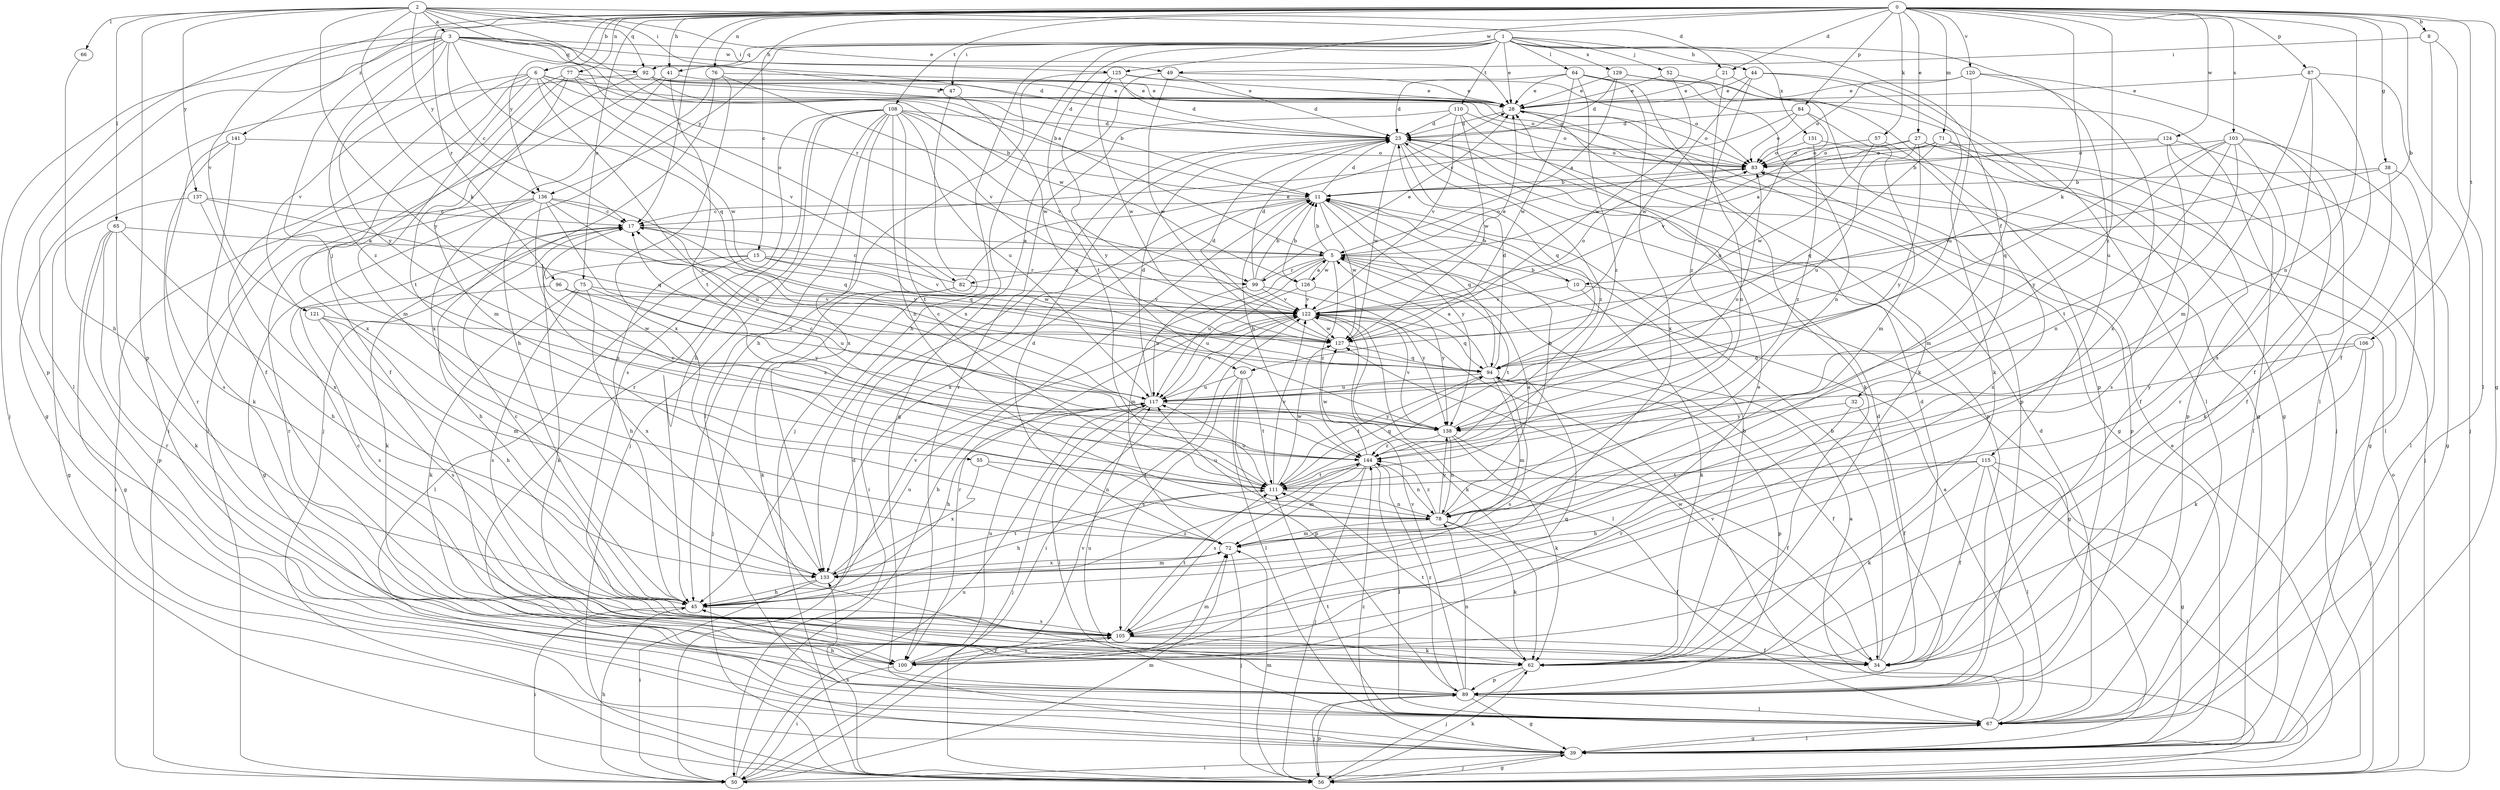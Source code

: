 strict digraph  {
0;
1;
2;
3;
5;
6;
8;
10;
11;
15;
17;
21;
23;
27;
28;
32;
34;
38;
39;
41;
44;
45;
47;
49;
50;
52;
55;
56;
57;
60;
62;
64;
65;
66;
67;
71;
72;
75;
76;
77;
78;
82;
83;
84;
87;
89;
92;
94;
96;
99;
100;
103;
105;
106;
108;
110;
111;
115;
117;
120;
121;
122;
124;
125;
126;
127;
129;
131;
133;
136;
137;
138;
141;
144;
0 -> 6  [label=b];
0 -> 8  [label=b];
0 -> 10  [label=b];
0 -> 15  [label=c];
0 -> 17  [label=c];
0 -> 21  [label=d];
0 -> 27  [label=e];
0 -> 38  [label=g];
0 -> 39  [label=g];
0 -> 41  [label=h];
0 -> 57  [label=k];
0 -> 60  [label=k];
0 -> 71  [label=m];
0 -> 75  [label=n];
0 -> 76  [label=n];
0 -> 77  [label=n];
0 -> 78  [label=n];
0 -> 84  [label=p];
0 -> 87  [label=p];
0 -> 96  [label=r];
0 -> 103  [label=s];
0 -> 106  [label=t];
0 -> 108  [label=t];
0 -> 120  [label=v];
0 -> 121  [label=v];
0 -> 124  [label=w];
0 -> 125  [label=w];
0 -> 136  [label=y];
0 -> 141  [label=z];
0 -> 144  [label=z];
1 -> 28  [label=e];
1 -> 32  [label=f];
1 -> 41  [label=h];
1 -> 44  [label=h];
1 -> 45  [label=h];
1 -> 47  [label=i];
1 -> 52  [label=j];
1 -> 64  [label=l];
1 -> 92  [label=q];
1 -> 110  [label=t];
1 -> 111  [label=t];
1 -> 115  [label=u];
1 -> 129  [label=x];
1 -> 131  [label=x];
1 -> 133  [label=x];
1 -> 136  [label=y];
2 -> 3  [label=a];
2 -> 5  [label=a];
2 -> 21  [label=d];
2 -> 28  [label=e];
2 -> 47  [label=i];
2 -> 60  [label=k];
2 -> 65  [label=l];
2 -> 66  [label=l];
2 -> 89  [label=p];
2 -> 92  [label=q];
2 -> 99  [label=r];
2 -> 136  [label=y];
2 -> 137  [label=y];
2 -> 138  [label=y];
3 -> 17  [label=c];
3 -> 23  [label=d];
3 -> 49  [label=i];
3 -> 55  [label=j];
3 -> 56  [label=j];
3 -> 67  [label=l];
3 -> 82  [label=o];
3 -> 89  [label=p];
3 -> 92  [label=q];
3 -> 94  [label=q];
3 -> 125  [label=w];
3 -> 138  [label=y];
3 -> 144  [label=z];
5 -> 10  [label=b];
5 -> 11  [label=b];
5 -> 72  [label=m];
5 -> 82  [label=o];
5 -> 83  [label=o];
5 -> 99  [label=r];
5 -> 111  [label=t];
5 -> 117  [label=u];
5 -> 126  [label=w];
5 -> 144  [label=z];
6 -> 28  [label=e];
6 -> 34  [label=f];
6 -> 72  [label=m];
6 -> 83  [label=o];
6 -> 121  [label=v];
6 -> 126  [label=w];
6 -> 127  [label=w];
6 -> 133  [label=x];
6 -> 144  [label=z];
8 -> 34  [label=f];
8 -> 49  [label=i];
8 -> 67  [label=l];
10 -> 11  [label=b];
10 -> 39  [label=g];
10 -> 62  [label=k];
10 -> 122  [label=v];
11 -> 17  [label=c];
11 -> 23  [label=d];
11 -> 50  [label=i];
11 -> 94  [label=q];
11 -> 127  [label=w];
11 -> 133  [label=x];
11 -> 138  [label=y];
15 -> 45  [label=h];
15 -> 62  [label=k];
15 -> 67  [label=l];
15 -> 99  [label=r];
15 -> 122  [label=v];
15 -> 127  [label=w];
17 -> 5  [label=a];
17 -> 45  [label=h];
17 -> 62  [label=k];
17 -> 94  [label=q];
21 -> 28  [label=e];
21 -> 56  [label=j];
21 -> 78  [label=n];
23 -> 83  [label=o];
23 -> 89  [label=p];
23 -> 94  [label=q];
23 -> 127  [label=w];
23 -> 144  [label=z];
27 -> 56  [label=j];
27 -> 83  [label=o];
27 -> 89  [label=p];
27 -> 117  [label=u];
27 -> 122  [label=v];
27 -> 138  [label=y];
28 -> 23  [label=d];
28 -> 39  [label=g];
28 -> 62  [label=k];
28 -> 83  [label=o];
32 -> 34  [label=f];
32 -> 100  [label=r];
32 -> 138  [label=y];
34 -> 11  [label=b];
34 -> 17  [label=c];
34 -> 23  [label=d];
34 -> 127  [label=w];
38 -> 11  [label=b];
38 -> 62  [label=k];
38 -> 67  [label=l];
38 -> 122  [label=v];
39 -> 50  [label=i];
39 -> 56  [label=j];
39 -> 67  [label=l];
39 -> 144  [label=z];
41 -> 28  [label=e];
41 -> 50  [label=i];
41 -> 111  [label=t];
41 -> 133  [label=x];
44 -> 28  [label=e];
44 -> 62  [label=k];
44 -> 67  [label=l];
44 -> 127  [label=w];
44 -> 144  [label=z];
45 -> 17  [label=c];
45 -> 50  [label=i];
45 -> 105  [label=s];
45 -> 122  [label=v];
45 -> 144  [label=z];
47 -> 56  [label=j];
47 -> 127  [label=w];
49 -> 23  [label=d];
49 -> 28  [label=e];
49 -> 39  [label=g];
49 -> 127  [label=w];
50 -> 11  [label=b];
50 -> 23  [label=d];
50 -> 45  [label=h];
50 -> 72  [label=m];
50 -> 117  [label=u];
50 -> 122  [label=v];
52 -> 28  [label=e];
52 -> 89  [label=p];
52 -> 127  [label=w];
55 -> 78  [label=n];
55 -> 111  [label=t];
55 -> 133  [label=x];
56 -> 5  [label=a];
56 -> 28  [label=e];
56 -> 39  [label=g];
56 -> 62  [label=k];
56 -> 72  [label=m];
56 -> 83  [label=o];
56 -> 89  [label=p];
56 -> 133  [label=x];
57 -> 83  [label=o];
57 -> 105  [label=s];
57 -> 127  [label=w];
60 -> 67  [label=l];
60 -> 89  [label=p];
60 -> 105  [label=s];
60 -> 111  [label=t];
60 -> 117  [label=u];
62 -> 11  [label=b];
62 -> 56  [label=j];
62 -> 89  [label=p];
62 -> 111  [label=t];
64 -> 23  [label=d];
64 -> 28  [label=e];
64 -> 39  [label=g];
64 -> 62  [label=k];
64 -> 127  [label=w];
64 -> 133  [label=x];
64 -> 144  [label=z];
65 -> 5  [label=a];
65 -> 39  [label=g];
65 -> 45  [label=h];
65 -> 62  [label=k];
65 -> 89  [label=p];
65 -> 100  [label=r];
66 -> 45  [label=h];
67 -> 5  [label=a];
67 -> 23  [label=d];
67 -> 39  [label=g];
67 -> 111  [label=t];
67 -> 122  [label=v];
71 -> 5  [label=a];
71 -> 34  [label=f];
71 -> 72  [label=m];
71 -> 83  [label=o];
71 -> 94  [label=q];
72 -> 23  [label=d];
72 -> 56  [label=j];
72 -> 133  [label=x];
75 -> 62  [label=k];
75 -> 105  [label=s];
75 -> 122  [label=v];
75 -> 133  [label=x];
75 -> 138  [label=y];
76 -> 28  [label=e];
76 -> 45  [label=h];
76 -> 56  [label=j];
76 -> 122  [label=v];
76 -> 133  [label=x];
77 -> 11  [label=b];
77 -> 28  [label=e];
77 -> 34  [label=f];
77 -> 50  [label=i];
77 -> 72  [label=m];
77 -> 122  [label=v];
78 -> 5  [label=a];
78 -> 34  [label=f];
78 -> 62  [label=k];
78 -> 72  [label=m];
78 -> 117  [label=u];
78 -> 138  [label=y];
78 -> 144  [label=z];
82 -> 17  [label=c];
82 -> 28  [label=e];
82 -> 56  [label=j];
82 -> 62  [label=k];
82 -> 122  [label=v];
83 -> 11  [label=b];
83 -> 89  [label=p];
84 -> 17  [label=c];
84 -> 23  [label=d];
84 -> 72  [label=m];
84 -> 83  [label=o];
84 -> 117  [label=u];
87 -> 28  [label=e];
87 -> 34  [label=f];
87 -> 56  [label=j];
87 -> 72  [label=m];
87 -> 105  [label=s];
89 -> 23  [label=d];
89 -> 39  [label=g];
89 -> 45  [label=h];
89 -> 56  [label=j];
89 -> 67  [label=l];
89 -> 78  [label=n];
89 -> 117  [label=u];
89 -> 122  [label=v];
89 -> 144  [label=z];
92 -> 11  [label=b];
92 -> 23  [label=d];
92 -> 28  [label=e];
92 -> 39  [label=g];
92 -> 83  [label=o];
92 -> 111  [label=t];
94 -> 5  [label=a];
94 -> 23  [label=d];
94 -> 34  [label=f];
94 -> 72  [label=m];
94 -> 89  [label=p];
94 -> 105  [label=s];
94 -> 111  [label=t];
94 -> 117  [label=u];
96 -> 105  [label=s];
96 -> 117  [label=u];
96 -> 122  [label=v];
96 -> 144  [label=z];
99 -> 11  [label=b];
99 -> 23  [label=d];
99 -> 28  [label=e];
99 -> 117  [label=u];
99 -> 122  [label=v];
99 -> 138  [label=y];
100 -> 28  [label=e];
100 -> 50  [label=i];
100 -> 72  [label=m];
100 -> 94  [label=q];
100 -> 105  [label=s];
100 -> 117  [label=u];
103 -> 34  [label=f];
103 -> 67  [label=l];
103 -> 78  [label=n];
103 -> 83  [label=o];
103 -> 94  [label=q];
103 -> 100  [label=r];
103 -> 111  [label=t];
103 -> 138  [label=y];
105 -> 34  [label=f];
105 -> 62  [label=k];
105 -> 100  [label=r];
105 -> 111  [label=t];
106 -> 56  [label=j];
106 -> 62  [label=k];
106 -> 94  [label=q];
106 -> 138  [label=y];
108 -> 11  [label=b];
108 -> 23  [label=d];
108 -> 45  [label=h];
108 -> 56  [label=j];
108 -> 67  [label=l];
108 -> 78  [label=n];
108 -> 100  [label=r];
108 -> 105  [label=s];
108 -> 111  [label=t];
108 -> 117  [label=u];
108 -> 122  [label=v];
108 -> 133  [label=x];
110 -> 23  [label=d];
110 -> 83  [label=o];
110 -> 89  [label=p];
110 -> 100  [label=r];
110 -> 122  [label=v];
110 -> 127  [label=w];
111 -> 11  [label=b];
111 -> 17  [label=c];
111 -> 45  [label=h];
111 -> 78  [label=n];
111 -> 94  [label=q];
111 -> 117  [label=u];
111 -> 122  [label=v];
111 -> 127  [label=w];
115 -> 34  [label=f];
115 -> 39  [label=g];
115 -> 45  [label=h];
115 -> 50  [label=i];
115 -> 62  [label=k];
115 -> 67  [label=l];
115 -> 111  [label=t];
117 -> 17  [label=c];
117 -> 23  [label=d];
117 -> 45  [label=h];
117 -> 56  [label=j];
117 -> 67  [label=l];
117 -> 122  [label=v];
117 -> 138  [label=y];
120 -> 28  [label=e];
120 -> 67  [label=l];
120 -> 83  [label=o];
120 -> 117  [label=u];
120 -> 133  [label=x];
121 -> 45  [label=h];
121 -> 72  [label=m];
121 -> 105  [label=s];
121 -> 127  [label=w];
122 -> 28  [label=e];
122 -> 50  [label=i];
122 -> 62  [label=k];
122 -> 67  [label=l];
122 -> 83  [label=o];
122 -> 94  [label=q];
122 -> 100  [label=r];
122 -> 127  [label=w];
124 -> 11  [label=b];
124 -> 39  [label=g];
124 -> 67  [label=l];
124 -> 83  [label=o];
124 -> 105  [label=s];
125 -> 23  [label=d];
125 -> 28  [label=e];
125 -> 45  [label=h];
125 -> 83  [label=o];
125 -> 127  [label=w];
125 -> 138  [label=y];
126 -> 5  [label=a];
126 -> 11  [label=b];
126 -> 117  [label=u];
126 -> 122  [label=v];
126 -> 138  [label=y];
127 -> 23  [label=d];
127 -> 94  [label=q];
129 -> 5  [label=a];
129 -> 23  [label=d];
129 -> 28  [label=e];
129 -> 39  [label=g];
129 -> 78  [label=n];
131 -> 39  [label=g];
131 -> 83  [label=o];
131 -> 144  [label=z];
133 -> 45  [label=h];
133 -> 50  [label=i];
133 -> 72  [label=m];
133 -> 111  [label=t];
133 -> 117  [label=u];
136 -> 17  [label=c];
136 -> 39  [label=g];
136 -> 50  [label=i];
136 -> 78  [label=n];
136 -> 94  [label=q];
136 -> 100  [label=r];
136 -> 117  [label=u];
136 -> 144  [label=z];
137 -> 17  [label=c];
137 -> 39  [label=g];
137 -> 94  [label=q];
137 -> 133  [label=x];
138 -> 17  [label=c];
138 -> 34  [label=f];
138 -> 62  [label=k];
138 -> 78  [label=n];
138 -> 83  [label=o];
138 -> 122  [label=v];
138 -> 144  [label=z];
141 -> 62  [label=k];
141 -> 83  [label=o];
141 -> 100  [label=r];
141 -> 105  [label=s];
144 -> 11  [label=b];
144 -> 56  [label=j];
144 -> 67  [label=l];
144 -> 72  [label=m];
144 -> 78  [label=n];
144 -> 105  [label=s];
144 -> 111  [label=t];
144 -> 127  [label=w];
}
